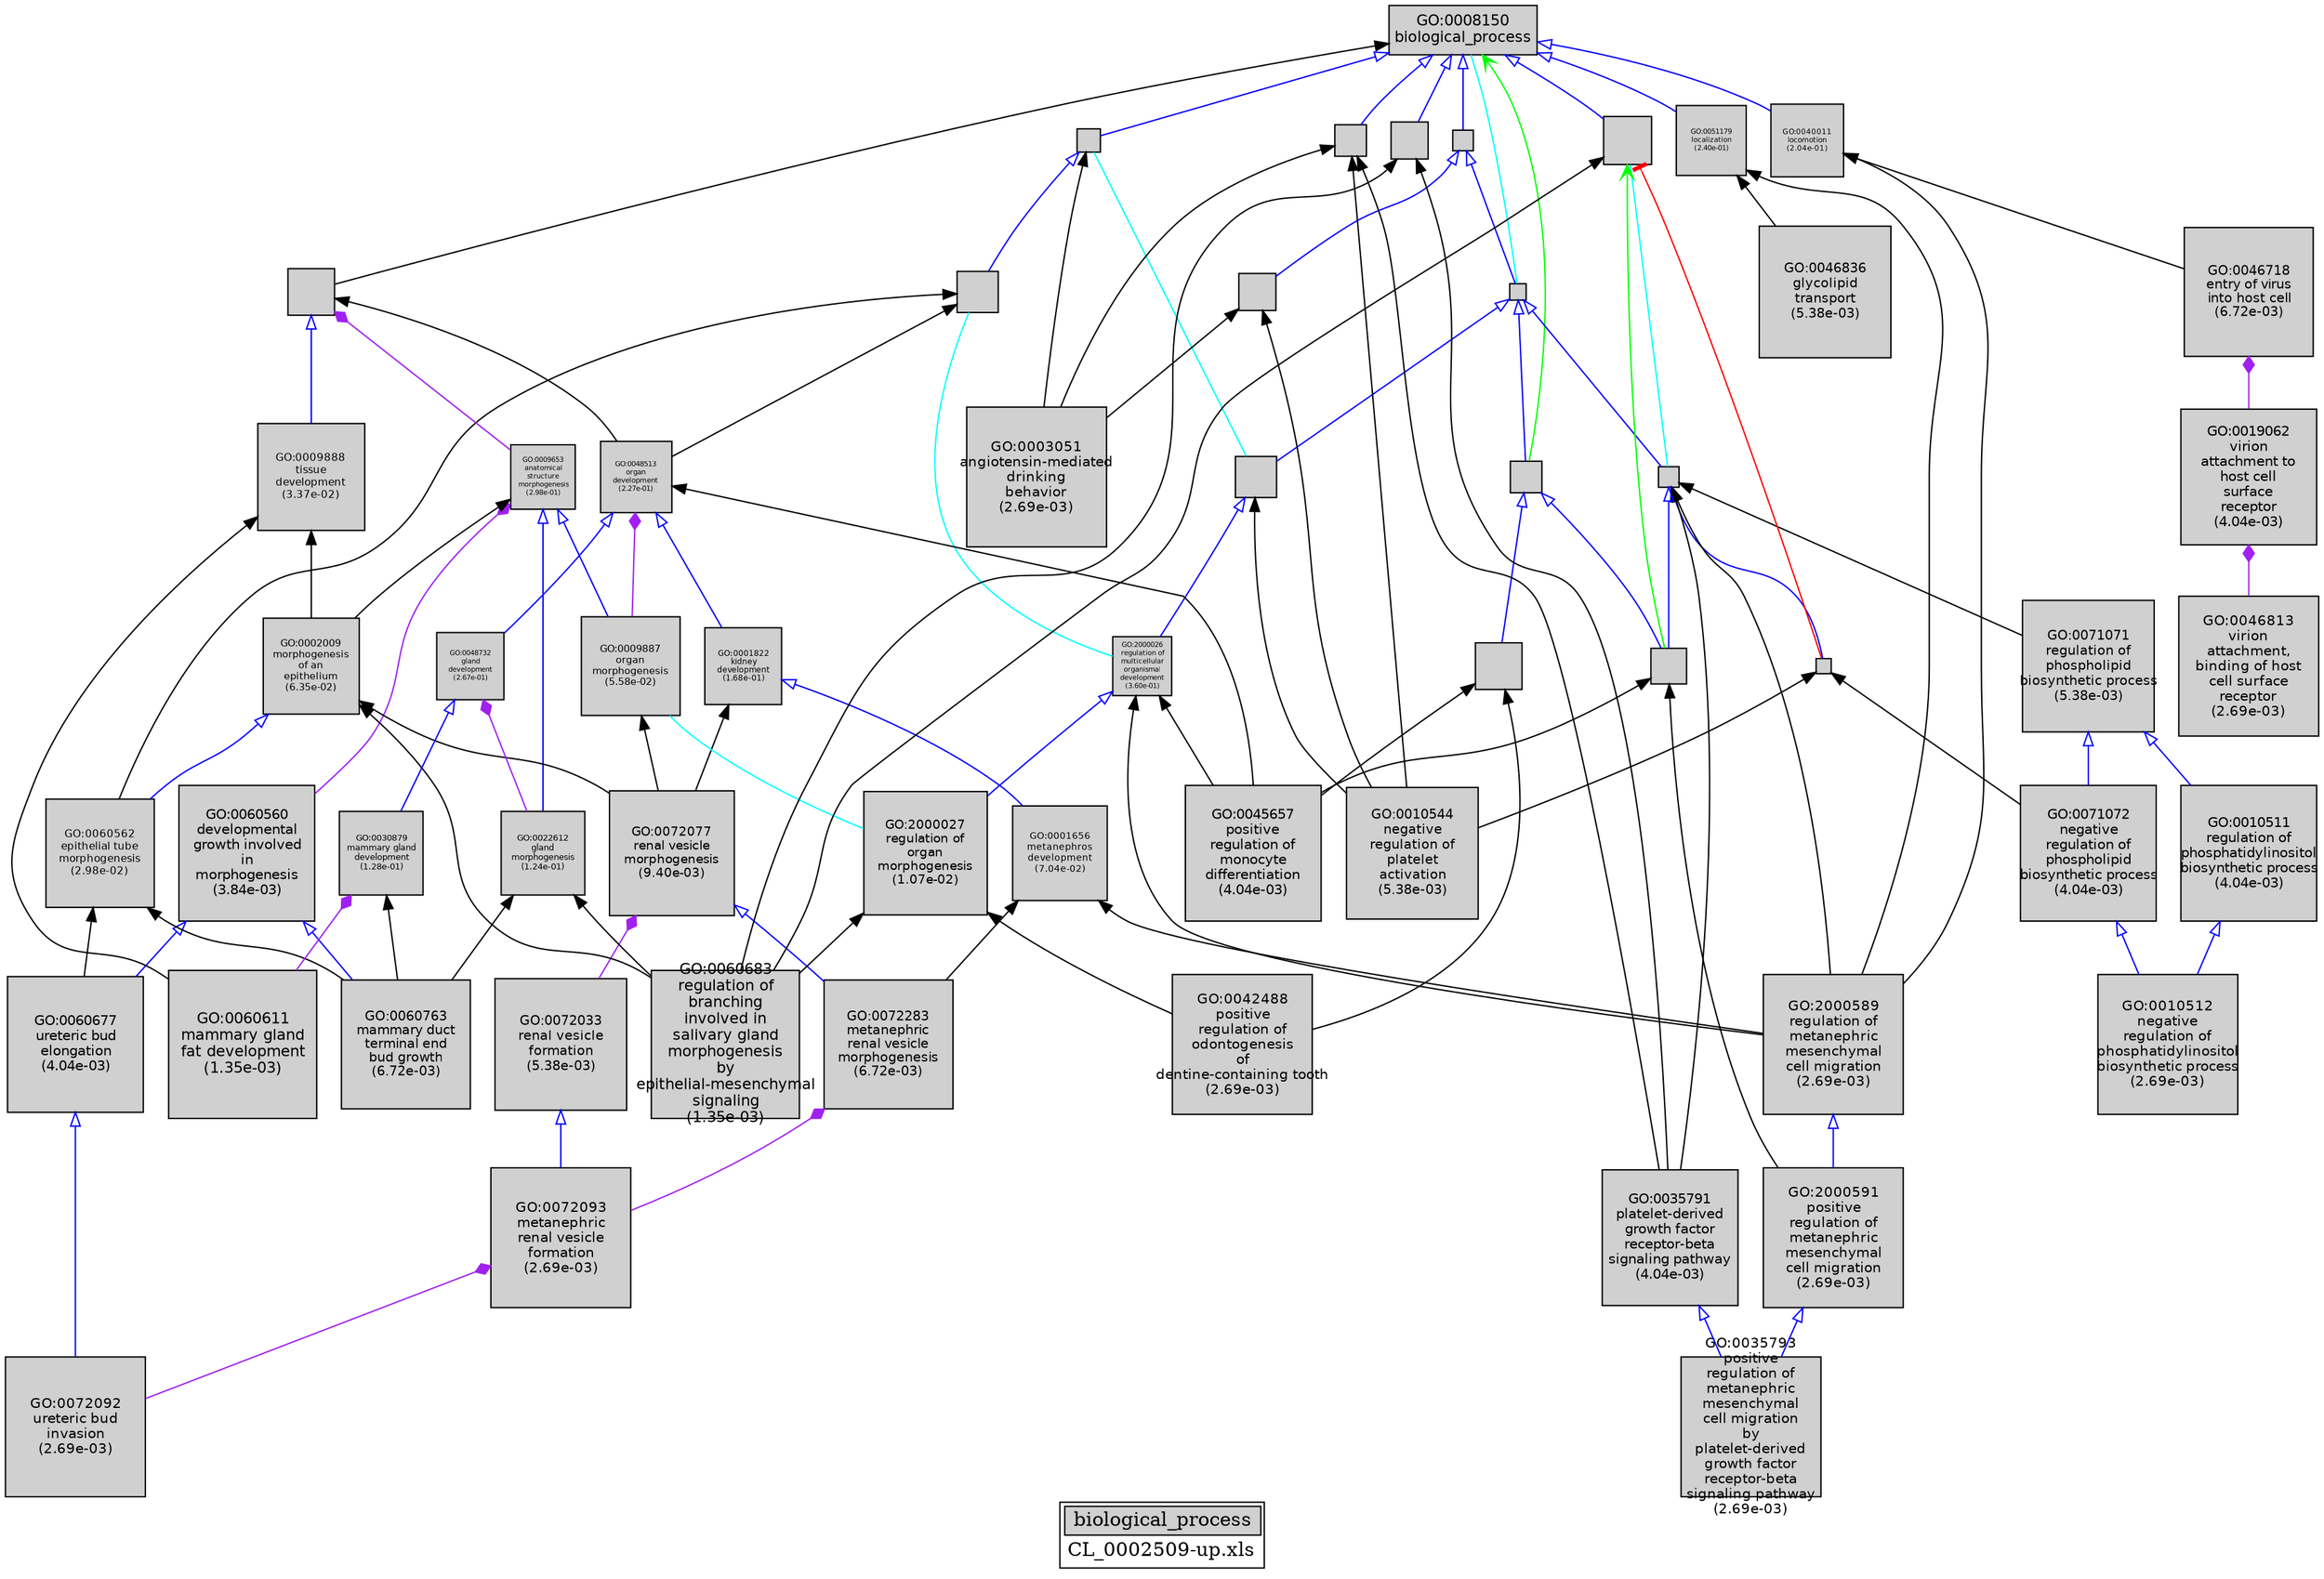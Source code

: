 digraph "biological_process" {
graph [ bgcolor = "#FFFFFF", label = <<TABLE COLOR="black" BGCOLOR="white"><TR><TD COLSPAN="2" BGCOLOR="#D0D0D0"><FONT COLOR="black">biological_process</FONT></TD></TR><TR><TD BORDER="0">CL_0002509-up.xls</TD></TR></TABLE>> ];
node [ fontname = "Helvetica" ];

subgraph "nodes" {

node [ style = "filled", fixedsize = "true", width = 1, shape = "box", fontsize = 9, fillcolor = "#D0D0D0", fontcolor = "black", color = "black" ];

"GO:0072033" [ URL = "#GO:0072033", label = <<TABLE BORDER="0"><TR><TD>GO:0072033<BR/>renal vesicle<BR/>formation<BR/>(5.38e-03)</TD></TR></TABLE>>, width = 1.33446887628, shape = "box", fontsize = 9.60817590919, height = 1.33446887628 ];
"GO:0001656" [ URL = "#GO:0001656", label = <<TABLE BORDER="0"><TR><TD>GO:0001656<BR/>metanephros<BR/>development<BR/>(7.04e-02)</TD></TR></TABLE>>, width = 0.953679680304, shape = "box", fontsize = 6.86649369819, height = 0.953679680304 ];
"GO:0060560" [ URL = "#GO:0060560", label = <<TABLE BORDER="0"><TR><TD>GO:0060560<BR/>developmental<BR/>growth involved<BR/>in<BR/>morphogenesis<BR/>(3.84e-03)</TD></TR></TABLE>>, width = 1.3767793316, shape = "box", fontsize = 9.9128111875, height = 1.3767793316 ];
"GO:0060611" [ URL = "#GO:0060611", label = <<TABLE BORDER="0"><TR><TD>GO:0060611<BR/>mammary gland<BR/>fat development<BR/>(1.35e-03)</TD></TR></TABLE>>, width = 1.5, shape = "box", fontsize = 10.8, height = 1.5 ];
"GO:0001822" [ URL = "#GO:0001822", label = <<TABLE BORDER="0"><TR><TD>GO:0001822<BR/>kidney<BR/>development<BR/>(1.68e-01)</TD></TR></TABLE>>, width = 0.783562503631, shape = "box", fontsize = 5.64165002614, height = 0.783562503631 ];
"GO:0071072" [ URL = "#GO:0071072", label = <<TABLE BORDER="0"><TR><TD>GO:0071072<BR/>negative<BR/>regulation of<BR/>phospholipid<BR/>biosynthetic process<BR/>(4.04e-03)</TD></TR></TABLE>>, width = 1.3704348232, shape = "box", fontsize = 9.86713072707, height = 1.3704348232 ];
"GO:0060683" [ URL = "#GO:0060683", label = <<TABLE BORDER="0"><TR><TD>GO:0060683<BR/>regulation of<BR/>branching<BR/>involved in<BR/>salivary gland<BR/>morphogenesis<BR/>by<BR/>epithelial-mesenchymal<BR/>signaling<BR/>(1.35e-03)</TD></TR></TABLE>>, width = 1.5, shape = "box", fontsize = 10.8, height = 1.5 ];
"GO:0072092" [ URL = "#GO:0072092", label = <<TABLE BORDER="0"><TR><TD>GO:0072092<BR/>ureteric bud<BR/>invasion<BR/>(2.69e-03)</TD></TR></TABLE>>, width = 1.41961089989, shape = "box", fontsize = 10.2211984792, height = 1.41961089989 ];
"GO:0008150" [ URL = "#GO:0008150", label = <<TABLE BORDER="0"><TR><TD>GO:0008150<BR/>biological_process</TD></TR></TABLE>>, width = 1.5, shape = "box", fontsize = 10.8 ];
"GO:0072093" [ URL = "#GO:0072093", label = <<TABLE BORDER="0"><TR><TD>GO:0072093<BR/>metanephric<BR/>renal vesicle<BR/>formation<BR/>(2.69e-03)</TD></TR></TABLE>>, width = 1.41961089989, shape = "box", fontsize = 10.2211984792, height = 1.41961089989 ];
"GO:0048523" [ URL = "#GO:0048523", label = "", width = 0.154999109104, shape = "box", height = 0.154999109104 ];
"GO:0060763" [ URL = "#GO:0060763", label = <<TABLE BORDER="0"><TR><TD>GO:0060763<BR/>mammary duct<BR/>terminal end<BR/>bud growth<BR/>(6.72e-03)</TD></TR></TABLE>>, width = 1.30590817707, shape = "box", fontsize = 9.40253887493, height = 1.30590817707 ];
"GO:0046836" [ URL = "#GO:0046836", label = <<TABLE BORDER="0"><TR><TD>GO:0046836<BR/>glycolipid<BR/>transport<BR/>(5.38e-03)</TD></TR></TABLE>>, width = 1.33446887628, shape = "box", fontsize = 9.60817590919, height = 1.33446887628 ];
"GO:0051239" [ URL = "#GO:0051239", label = "", width = 0.415546510781, shape = "box", height = 0.415546510781 ];
"GO:0072077" [ URL = "#GO:0072077", label = <<TABLE BORDER="0"><TR><TD>GO:0072077<BR/>renal vesicle<BR/>morphogenesis<BR/>(9.40e-03)</TD></TR></TABLE>>, width = 1.26166261949, shape = "box", fontsize = 9.08397086034, height = 1.26166261949 ];
"GO:0045657" [ URL = "#GO:0045657", label = <<TABLE BORDER="0"><TR><TD>GO:0045657<BR/>positive<BR/>regulation of<BR/>monocyte<BR/>differentiation<BR/>(4.04e-03)</TD></TR></TABLE>>, width = 1.3704348232, shape = "box", fontsize = 9.86713072707, height = 1.3704348232 ];
"GO:2000589" [ URL = "#GO:2000589", label = <<TABLE BORDER="0"><TR><TD>GO:2000589<BR/>regulation of<BR/>metanephric<BR/>mesenchymal<BR/>cell migration<BR/>(2.69e-03)</TD></TR></TABLE>>, width = 1.41961089989, shape = "box", fontsize = 10.2211984792, height = 1.41961089989 ];
"GO:0009888" [ URL = "#GO:0009888", label = <<TABLE BORDER="0"><TR><TD>GO:0009888<BR/>tissue<BR/>development<BR/>(3.37e-02)</TD></TR></TABLE>>, width = 1.07672639482, shape = "box", fontsize = 7.75243004272, height = 1.07672639482 ];
"GO:0048518" [ URL = "#GO:0048518", label = "", width = 0.323156281696, shape = "box", height = 0.323156281696 ];
"GO:0040011" [ URL = "#GO:0040011", label = <<TABLE BORDER="0"><TR><TD>GO:0040011<BR/>locomotion<BR/>(2.04e-01)</TD></TR></TABLE>>, width = 0.741139644131, shape = "box", fontsize = 5.33620543774, height = 0.741139644131 ];
"GO:0042488" [ URL = "#GO:0042488", label = <<TABLE BORDER="0"><TR><TD>GO:0042488<BR/>positive<BR/>regulation of<BR/>odontogenesis<BR/>of<BR/>dentine-containing tooth<BR/>(2.69e-03)</TD></TR></TABLE>>, width = 1.41961089989, shape = "box", fontsize = 10.2211984792, height = 1.41961089989 ];
"GO:0050789" [ URL = "#GO:0050789", label = "", width = 0.17149141099, shape = "box", height = 0.17149141099 ];
"GO:0009653" [ URL = "#GO:0009653", label = <<TABLE BORDER="0"><TR><TD>GO:0009653<BR/>anatomical<BR/>structure<BR/>morphogenesis<BR/>(2.98e-01)</TD></TR></TABLE>>, width = 0.648472468745, shape = "box", fontsize = 5.0, height = 0.648472468745 ];
"GO:2000591" [ URL = "#GO:2000591", label = <<TABLE BORDER="0"><TR><TD>GO:2000591<BR/>positive<BR/>regulation of<BR/>metanephric<BR/>mesenchymal<BR/>cell migration<BR/>(2.69e-03)</TD></TR></TABLE>>, width = 1.41961089989, shape = "box", fontsize = 10.2211984792, height = 1.41961089989 ];
"GO:0009887" [ URL = "#GO:0009887", label = <<TABLE BORDER="0"><TR><TD>GO:0009887<BR/>organ<BR/>morphogenesis<BR/>(5.58e-02)</TD></TR></TABLE>>, width = 0.993986079214, shape = "box", fontsize = 7.15669977034, height = 0.993986079214 ];
"GO:0032501" [ URL = "#GO:0032501", label = "", width = 0.242627879788, shape = "box", height = 0.242627879788 ];
"GO:0002009" [ URL = "#GO:0002009", label = <<TABLE BORDER="0"><TR><TD>GO:0002009<BR/>morphogenesis<BR/>of an<BR/>epithelium<BR/>(6.35e-02)</TD></TR></TABLE>>, width = 0.971827353408, shape = "box", fontsize = 6.99715694454, height = 0.971827353408 ];
"GO:2000026" [ URL = "#GO:2000026", label = <<TABLE BORDER="0"><TR><TD>GO:2000026<BR/>regulation of<BR/>multicellular<BR/>organismal<BR/>development<BR/>(3.60e-01)</TD></TR></TABLE>>, width = 0.597222515399, shape = "box", fontsize = 5.0, height = 0.597222515399 ];
"GO:0019062" [ URL = "#GO:0019062", label = <<TABLE BORDER="0"><TR><TD>GO:0019062<BR/>virion<BR/>attachment to<BR/>host cell<BR/>surface<BR/>receptor<BR/>(4.04e-03)</TD></TR></TABLE>>, width = 1.3704348232, shape = "box", fontsize = 9.86713072707, height = 1.3704348232 ];
"GO:0065008" [ URL = "#GO:0065008", label = "", width = 0.381679862254, shape = "box", height = 0.381679862254 ];
"GO:0046718" [ URL = "#GO:0046718", label = <<TABLE BORDER="0"><TR><TD>GO:0046718<BR/>entry of virus<BR/>into host cell<BR/>(6.72e-03)</TD></TR></TABLE>>, width = 1.30590817707, shape = "box", fontsize = 9.40253887493, height = 1.30590817707 ];
"GO:0065007" [ URL = "#GO:0065007", label = "", width = 0.202383344452, shape = "box", height = 0.202383344452 ];
"GO:0072283" [ URL = "#GO:0072283", label = <<TABLE BORDER="0"><TR><TD>GO:0072283<BR/>metanephric<BR/>renal vesicle<BR/>morphogenesis<BR/>(6.72e-03)</TD></TR></TABLE>>, width = 1.30590817707, shape = "box", fontsize = 9.40253887493, height = 1.30590817707 ];
"GO:0051179" [ URL = "#GO:0051179", label = <<TABLE BORDER="0"><TR><TD>GO:0051179<BR/>localization<BR/>(2.40e-01)</TD></TR></TABLE>>, width = 0.702797198396, shape = "box", fontsize = 5.06013982845, height = 0.702797198396 ];
"GO:0007275" [ URL = "#GO:0007275", label = "", width = 0.419269138005, shape = "box", height = 0.419269138005 ];
"GO:0050896" [ URL = "#GO:0050896", label = "", width = 0.319647746489, shape = "box", height = 0.319647746489 ];
"GO:0050794" [ URL = "#GO:0050794", label = "", width = 0.212774354759, shape = "box", height = 0.212774354759 ];
"GO:0010512" [ URL = "#GO:0010512", label = <<TABLE BORDER="0"><TR><TD>GO:0010512<BR/>negative<BR/>regulation of<BR/>phosphatidylinositol<BR/>biosynthetic process<BR/>(2.69e-03)</TD></TR></TABLE>>, width = 1.41961089989, shape = "box", fontsize = 10.2211984792, height = 1.41961089989 ];
"GO:0035791" [ URL = "#GO:0035791", label = <<TABLE BORDER="0"><TR><TD>GO:0035791<BR/>platelet-derived<BR/>growth factor<BR/>receptor-beta<BR/>signaling pathway<BR/>(4.04e-03)</TD></TR></TABLE>>, width = 1.3704348232, shape = "box", fontsize = 9.86713072707, height = 1.3704348232 ];
"GO:0035793" [ URL = "#GO:0035793", label = <<TABLE BORDER="0"><TR><TD>GO:0035793<BR/>positive<BR/>regulation of<BR/>metanephric<BR/>mesenchymal<BR/>cell migration<BR/>by<BR/>platelet-derived<BR/>growth factor<BR/>receptor-beta<BR/>signaling pathway<BR/>(2.69e-03)</TD></TR></TABLE>>, width = 1.41961089989, shape = "box", fontsize = 10.2211984792, height = 1.41961089989 ];
"GO:0060677" [ URL = "#GO:0060677", label = <<TABLE BORDER="0"><TR><TD>GO:0060677<BR/>ureteric bud<BR/>elongation<BR/>(4.04e-03)</TD></TR></TABLE>>, width = 1.3704348232, shape = "box", fontsize = 9.86713072707, height = 1.3704348232 ];
"GO:0022612" [ URL = "#GO:0022612", label = <<TABLE BORDER="0"><TR><TD>GO:0022612<BR/>gland<BR/>morphogenesis<BR/>(1.24e-01)</TD></TR></TABLE>>, width = 0.846725524302, shape = "box", fontsize = 6.09642377498, height = 0.846725524302 ];
"GO:2000027" [ URL = "#GO:2000027", label = <<TABLE BORDER="0"><TR><TD>GO:2000027<BR/>regulation of<BR/>organ<BR/>morphogenesis<BR/>(1.07e-02)</TD></TR></TABLE>>, width = 1.2444428889, shape = "box", fontsize = 8.95998880006, height = 1.2444428889 ];
"GO:0048522" [ URL = "#GO:0048522", label = "", width = 0.36795177685, shape = "box", height = 0.36795177685 ];
"GO:0009987" [ URL = "#GO:0009987", label = "", width = 0.48427222434, shape = "box", height = 0.48427222434 ];
"GO:0060562" [ URL = "#GO:0060562", label = <<TABLE BORDER="0"><TR><TD>GO:0060562<BR/>epithelial tube<BR/>morphogenesis<BR/>(2.98e-02)</TD></TR></TABLE>>, width = 1.09560976114, shape = "box", fontsize = 7.88839028022, height = 1.09560976114 ];
"GO:0048856" [ URL = "#GO:0048856", label = "", width = 0.465596665229, shape = "box", height = 0.465596665229 ];
"GO:0051094" [ URL = "#GO:0051094", label = "", width = 0.468106357813, shape = "box", height = 0.468106357813 ];
"GO:0048513" [ URL = "#GO:0048513", label = <<TABLE BORDER="0"><TR><TD>GO:0048513<BR/>organ<BR/>development<BR/>(2.27e-01)</TD></TR></TABLE>>, width = 0.715459165871, shape = "box", fontsize = 5.15130599427, height = 0.715459165871 ];
"GO:0071071" [ URL = "#GO:0071071", label = <<TABLE BORDER="0"><TR><TD>GO:0071071<BR/>regulation of<BR/>phospholipid<BR/>biosynthetic process<BR/>(5.38e-03)</TD></TR></TABLE>>, width = 1.33446887628, shape = "box", fontsize = 9.60817590919, height = 1.33446887628 ];
"GO:0010544" [ URL = "#GO:0010544", label = <<TABLE BORDER="0"><TR><TD>GO:0010544<BR/>negative<BR/>regulation of<BR/>platelet<BR/>activation<BR/>(5.38e-03)</TD></TR></TABLE>>, width = 1.33446887628, shape = "box", fontsize = 9.60817590919, height = 1.33446887628 ];
"GO:0003051" [ URL = "#GO:0003051", label = <<TABLE BORDER="0"><TR><TD>GO:0003051<BR/>angiotensin-mediated<BR/>drinking<BR/>behavior<BR/>(2.69e-03)</TD></TR></TABLE>>, width = 1.41961089989, shape = "box", fontsize = 10.2211984792, height = 1.41961089989 ];
"GO:0048732" [ URL = "#GO:0048732", label = <<TABLE BORDER="0"><TR><TD>GO:0048732<BR/>gland<BR/>development<BR/>(2.67e-01)</TD></TR></TABLE>>, width = 0.675965379514, shape = "box", fontsize = 5.0, height = 0.675965379514 ];
"GO:0023052" [ URL = "#GO:0023052", label = "", width = 0.370254735155, shape = "box", height = 0.370254735155 ];
"GO:0046813" [ URL = "#GO:0046813", label = <<TABLE BORDER="0"><TR><TD>GO:0046813<BR/>virion<BR/>attachment,<BR/>binding of host<BR/>cell surface<BR/>receptor<BR/>(2.69e-03)</TD></TR></TABLE>>, width = 1.41961089989, shape = "box", fontsize = 10.2211984792, height = 1.41961089989 ];
"GO:0030879" [ URL = "#GO:0030879", label = <<TABLE BORDER="0"><TR><TD>GO:0030879<BR/>mammary gland<BR/>development<BR/>(1.28e-01)</TD></TR></TABLE>>, width = 0.841049922238, shape = "box", fontsize = 6.05555944012, height = 0.841049922238 ];
"GO:0010511" [ URL = "#GO:0010511", label = <<TABLE BORDER="0"><TR><TD>GO:0010511<BR/>regulation of<BR/>phosphatidylinositol<BR/>biosynthetic process<BR/>(4.04e-03)</TD></TR></TABLE>>, width = 1.3704348232, shape = "box", fontsize = 9.86713072707, height = 1.3704348232 ];
}
subgraph "edges" {


edge [ dir = "back", weight = 1 ];
subgraph "regulates" {


edge [ color = "cyan", arrowtail = "none" ];
subgraph "positive" {


edge [ color = "green", arrowtail = "vee" ];
"GO:0009987" -> "GO:0048522";
"GO:0008150" -> "GO:0048518";
}
subgraph "negative" {


edge [ color = "red", arrowtail = "tee" ];
"GO:0009987" -> "GO:0048523";
}
"GO:0009887" -> "GO:2000027";
"GO:0032501" -> "GO:0051239";
"GO:0009987" -> "GO:0050794";
"GO:0007275" -> "GO:2000026";
"GO:0008150" -> "GO:0050789";
}
subgraph "part_of" {


edge [ color = "purple", arrowtail = "diamond", weight = 2.5 ];
"GO:0019062" -> "GO:0046813";
"GO:0072093" -> "GO:0072092";
"GO:0009653" -> "GO:0060560";
"GO:0072077" -> "GO:0072033";
"GO:0046718" -> "GO:0019062";
"GO:0048732" -> "GO:0022612";
"GO:0048513" -> "GO:0009887";
"GO:0048856" -> "GO:0009653";
"GO:0072283" -> "GO:0072093";
"GO:0030879" -> "GO:0060611";
}
subgraph "is_a" {


edge [ color = "blue", arrowtail = "empty", weight = 5.0 ];
"GO:0050789" -> "GO:0051239";
"GO:0071072" -> "GO:0010512";
"GO:0008150" -> "GO:0050896";
"GO:2000589" -> "GO:2000591";
"GO:0071071" -> "GO:0071072";
"GO:0008150" -> "GO:0051179";
"GO:0009653" -> "GO:0009887";
"GO:0002009" -> "GO:0060562";
"GO:0008150" -> "GO:0009987";
"GO:0048518" -> "GO:0048522";
"GO:0032501" -> "GO:0007275";
"GO:0071071" -> "GO:0010511";
"GO:0050794" -> "GO:0048522";
"GO:2000591" -> "GO:0035793";
"GO:0060560" -> "GO:0060677";
"GO:0048732" -> "GO:0030879";
"GO:0010511" -> "GO:0010512";
"GO:0008150" -> "GO:0040011";
"GO:0048518" -> "GO:0051094";
"GO:0072077" -> "GO:0072283";
"GO:0060677" -> "GO:0072092";
"GO:0009653" -> "GO:0022612";
"GO:0060560" -> "GO:0060763";
"GO:0008150" -> "GO:0023052";
"GO:0008150" -> "GO:0032501";
"GO:0048856" -> "GO:0009888";
"GO:0048513" -> "GO:0001822";
"GO:0008150" -> "GO:0065007";
"GO:0050794" -> "GO:0048523";
"GO:0065007" -> "GO:0065008";
"GO:0048513" -> "GO:0048732";
"GO:0050789" -> "GO:0048518";
"GO:0072033" -> "GO:0072093";
"GO:0035791" -> "GO:0035793";
"GO:2000026" -> "GO:2000027";
"GO:0051239" -> "GO:2000026";
"GO:0065007" -> "GO:0050789";
"GO:0001822" -> "GO:0001656";
"GO:0050789" -> "GO:0050794";
}
"GO:0040011" -> "GO:0046718";
"GO:0051094" -> "GO:0042488";
"GO:0051094" -> "GO:0045657";
"GO:0060562" -> "GO:0060677";
"GO:0050896" -> "GO:0035791";
"GO:2000026" -> "GO:2000589";
"GO:0050794" -> "GO:0035791";
"GO:0048523" -> "GO:0071072";
"GO:0032501" -> "GO:0003051";
"GO:0023052" -> "GO:0060683";
"GO:0060562" -> "GO:0060763";
"GO:0040011" -> "GO:2000589";
"GO:0001656" -> "GO:2000589";
"GO:0050794" -> "GO:2000589";
"GO:0002009" -> "GO:0060683";
"GO:2000026" -> "GO:0045657";
"GO:0048523" -> "GO:0010544";
"GO:0009653" -> "GO:0002009";
"GO:0007275" -> "GO:0048513";
"GO:0023052" -> "GO:0035791";
"GO:0065008" -> "GO:0003051";
"GO:0030879" -> "GO:0060763";
"GO:0001822" -> "GO:0072077";
"GO:0022612" -> "GO:0060763";
"GO:0048856" -> "GO:0048513";
"GO:0050794" -> "GO:0071071";
"GO:2000027" -> "GO:0060683";
"GO:0009888" -> "GO:0060611";
"GO:0022612" -> "GO:0060683";
"GO:0051239" -> "GO:0010544";
"GO:0001656" -> "GO:0072283";
"GO:0002009" -> "GO:0072077";
"GO:0008150" -> "GO:0048856";
"GO:0050896" -> "GO:0003051";
"GO:0050896" -> "GO:0010544";
"GO:0048513" -> "GO:0045657";
"GO:0009888" -> "GO:0002009";
"GO:0048522" -> "GO:0045657";
"GO:0048522" -> "GO:2000591";
"GO:0007275" -> "GO:0060562";
"GO:0051179" -> "GO:0046836";
"GO:0009887" -> "GO:0072077";
"GO:0009987" -> "GO:0060683";
"GO:0051179" -> "GO:2000589";
"GO:0065008" -> "GO:0010544";
"GO:2000027" -> "GO:0042488";
}
}
